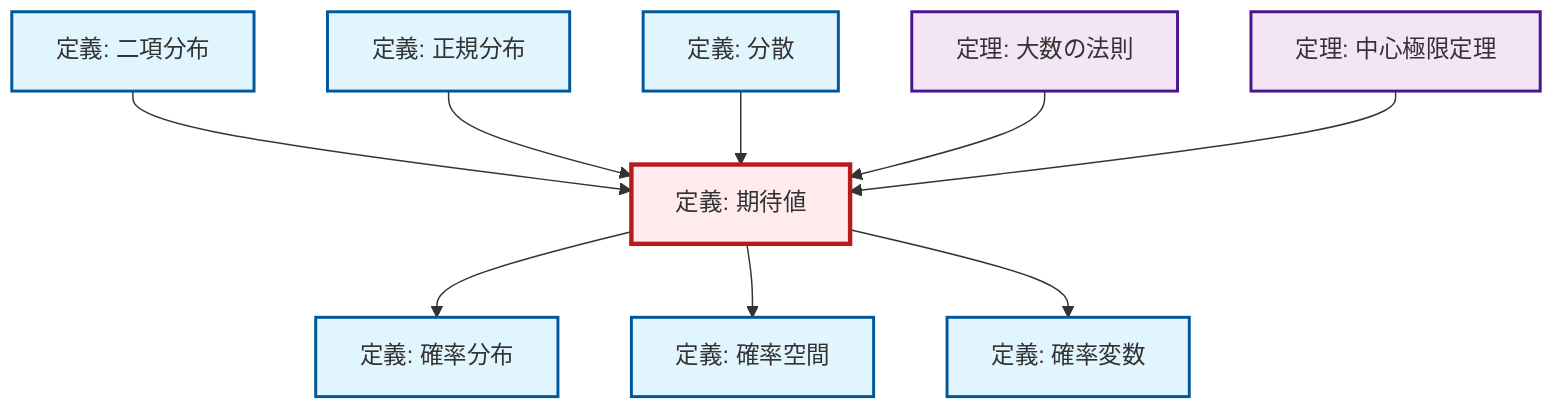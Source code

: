 graph TD
    classDef definition fill:#e1f5fe,stroke:#01579b,stroke-width:2px
    classDef theorem fill:#f3e5f5,stroke:#4a148c,stroke-width:2px
    classDef axiom fill:#fff3e0,stroke:#e65100,stroke-width:2px
    classDef example fill:#e8f5e9,stroke:#1b5e20,stroke-width:2px
    classDef current fill:#ffebee,stroke:#b71c1c,stroke-width:3px
    def-normal-distribution["定義: 正規分布"]:::definition
    def-probability-space["定義: 確率空間"]:::definition
    def-binomial-distribution["定義: 二項分布"]:::definition
    thm-law-of-large-numbers["定理: 大数の法則"]:::theorem
    def-expectation["定義: 期待値"]:::definition
    def-probability-distribution["定義: 確率分布"]:::definition
    thm-central-limit["定理: 中心極限定理"]:::theorem
    def-variance["定義: 分散"]:::definition
    def-random-variable["定義: 確率変数"]:::definition
    def-expectation --> def-probability-distribution
    def-binomial-distribution --> def-expectation
    def-expectation --> def-probability-space
    def-normal-distribution --> def-expectation
    def-variance --> def-expectation
    thm-law-of-large-numbers --> def-expectation
    def-expectation --> def-random-variable
    thm-central-limit --> def-expectation
    class def-expectation current